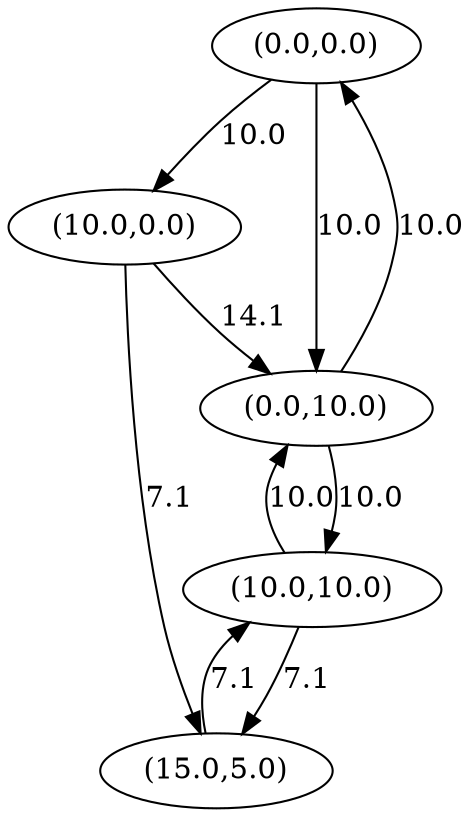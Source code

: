 digraph genegraph {
node0[pos="0.0,0.0", label="(0.0,0.0)", pin=true]
node1[pos="3.3333333333333335,3.3333333333333335", label="(10.0,10.0)", pin=true]
node2[pos="3.3333333333333335,0.0", label="(10.0,0.0)", pin=true]
node3[pos="0.0,3.3333333333333335", label="(0.0,10.0)", pin=true]
node4[pos="5.0,1.6666666666666667", label="(15.0,5.0)", pin=true]
node0 -> node2[label="10.0"]
node0 -> node3[label="10.0"]
node1 -> node3[label="10.0"]
node1 -> node4[label="7.1"]
node2 -> node3[label="14.1"]
node2 -> node4[label="7.1"]
node3 -> node0[label="10.0"]
node3 -> node1[label="10.0"]
node4 -> node1[label="7.1"]
}